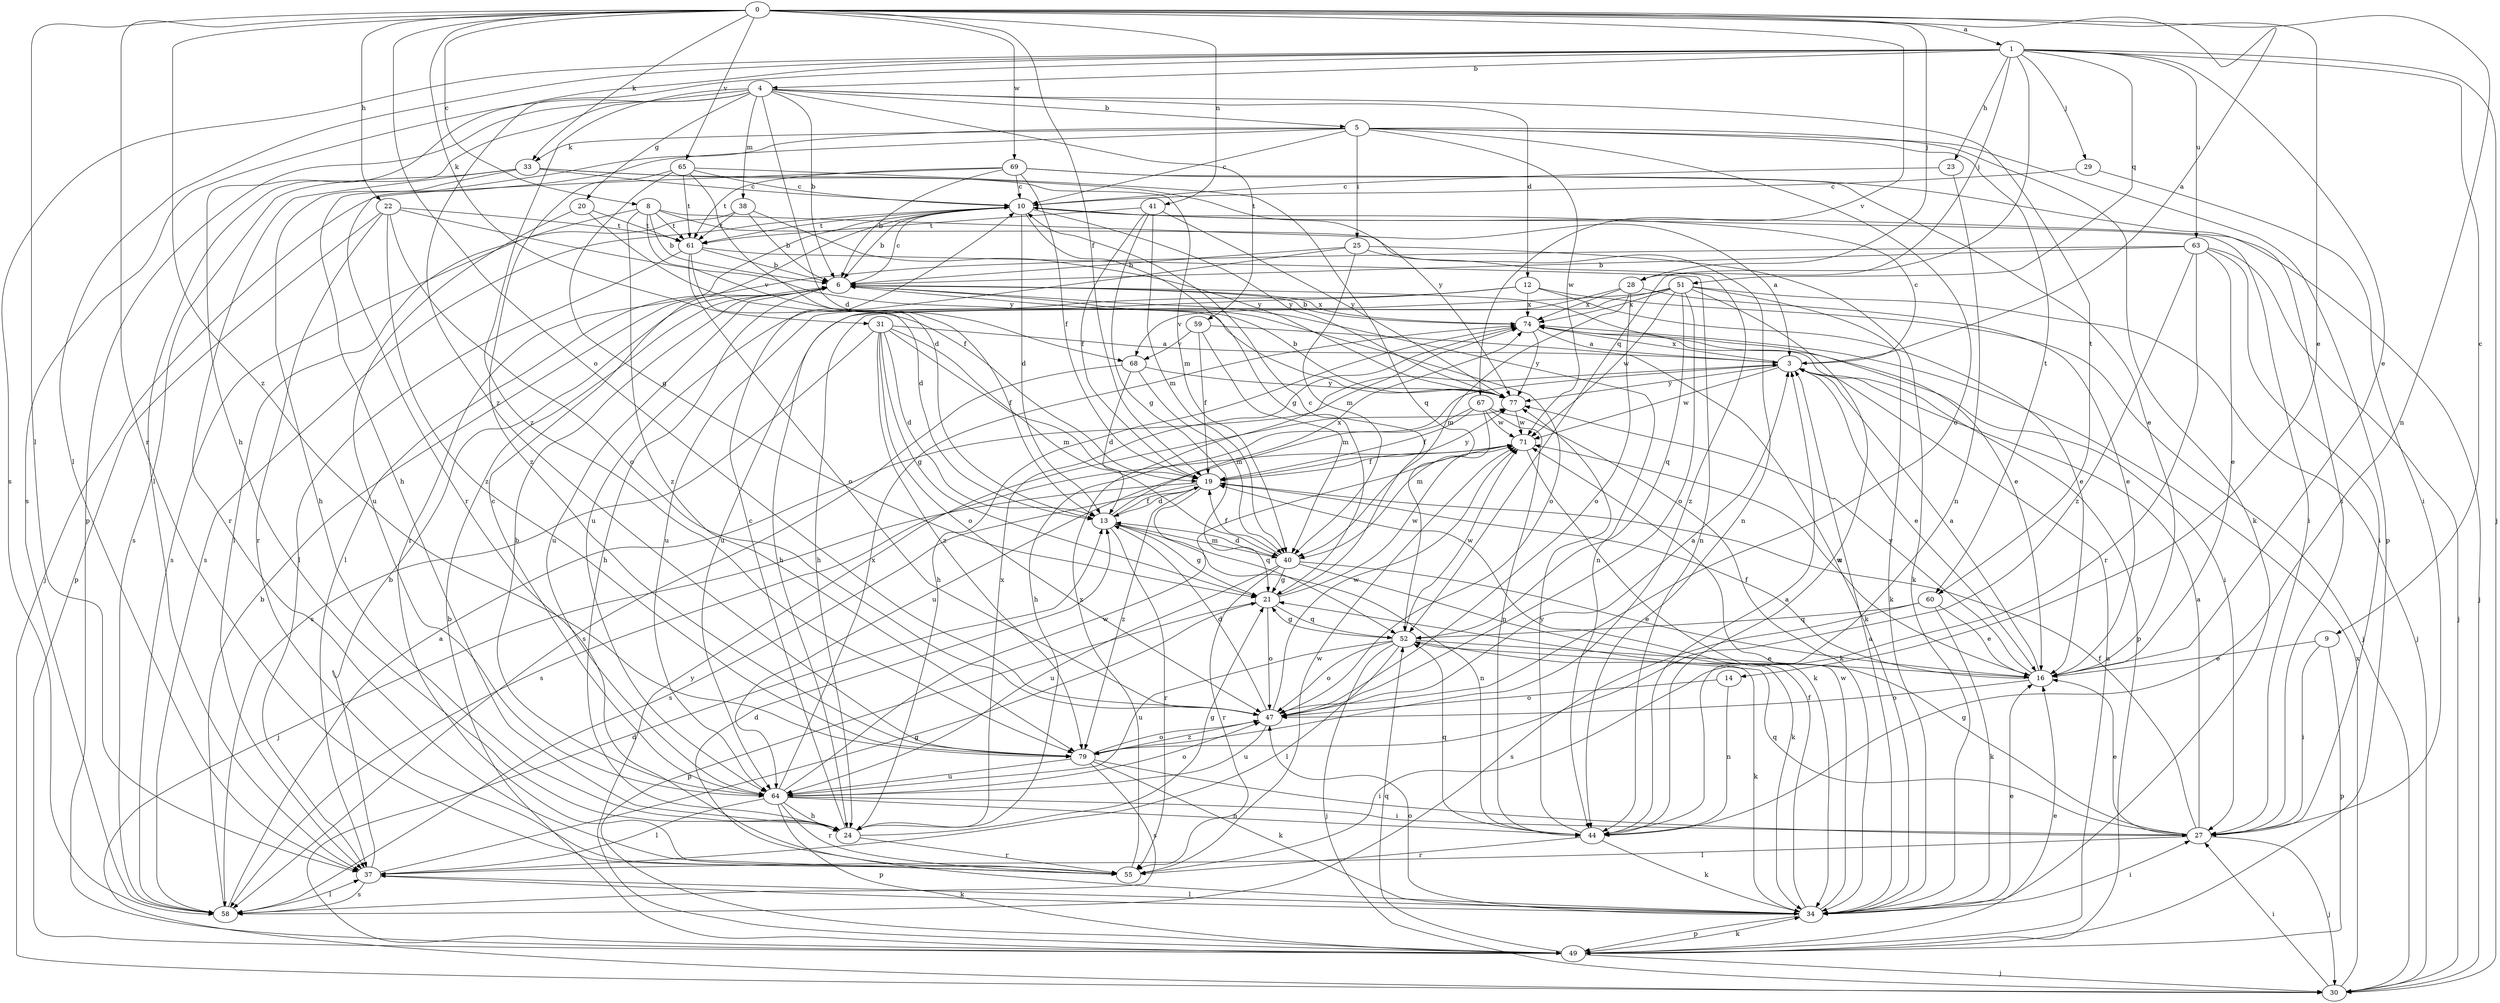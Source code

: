 strict digraph  {
0;
1;
3;
4;
5;
6;
8;
9;
10;
12;
13;
14;
16;
19;
20;
21;
22;
23;
24;
25;
27;
28;
29;
30;
31;
33;
34;
37;
38;
40;
41;
44;
47;
49;
51;
52;
55;
58;
59;
60;
61;
63;
64;
65;
67;
68;
69;
71;
74;
77;
79;
0 -> 1  [label=a];
0 -> 3  [label=a];
0 -> 8  [label=c];
0 -> 14  [label=e];
0 -> 19  [label=f];
0 -> 22  [label=h];
0 -> 28  [label=j];
0 -> 31  [label=k];
0 -> 33  [label=k];
0 -> 37  [label=l];
0 -> 41  [label=n];
0 -> 44  [label=n];
0 -> 47  [label=o];
0 -> 55  [label=r];
0 -> 65  [label=v];
0 -> 67  [label=v];
0 -> 69  [label=w];
0 -> 79  [label=z];
1 -> 4  [label=b];
1 -> 9  [label=c];
1 -> 16  [label=e];
1 -> 23  [label=h];
1 -> 24  [label=h];
1 -> 28  [label=j];
1 -> 29  [label=j];
1 -> 30  [label=j];
1 -> 37  [label=l];
1 -> 51  [label=q];
1 -> 52  [label=q];
1 -> 58  [label=s];
1 -> 63  [label=u];
1 -> 79  [label=z];
3 -> 10  [label=c];
3 -> 16  [label=e];
3 -> 24  [label=h];
3 -> 71  [label=w];
3 -> 74  [label=x];
3 -> 77  [label=y];
4 -> 5  [label=b];
4 -> 6  [label=b];
4 -> 12  [label=d];
4 -> 13  [label=d];
4 -> 20  [label=g];
4 -> 37  [label=l];
4 -> 38  [label=m];
4 -> 49  [label=p];
4 -> 58  [label=s];
4 -> 59  [label=t];
4 -> 60  [label=t];
4 -> 79  [label=z];
5 -> 10  [label=c];
5 -> 24  [label=h];
5 -> 25  [label=i];
5 -> 33  [label=k];
5 -> 34  [label=k];
5 -> 47  [label=o];
5 -> 49  [label=p];
5 -> 55  [label=r];
5 -> 60  [label=t];
5 -> 71  [label=w];
6 -> 10  [label=c];
6 -> 16  [label=e];
6 -> 24  [label=h];
6 -> 44  [label=n];
6 -> 47  [label=o];
6 -> 64  [label=u];
6 -> 74  [label=x];
8 -> 3  [label=a];
8 -> 6  [label=b];
8 -> 37  [label=l];
8 -> 44  [label=n];
8 -> 61  [label=t];
8 -> 68  [label=v];
8 -> 79  [label=z];
9 -> 16  [label=e];
9 -> 27  [label=i];
9 -> 49  [label=p];
10 -> 6  [label=b];
10 -> 13  [label=d];
10 -> 21  [label=g];
10 -> 27  [label=i];
10 -> 30  [label=j];
10 -> 55  [label=r];
10 -> 58  [label=s];
10 -> 61  [label=t];
10 -> 77  [label=y];
12 -> 16  [label=e];
12 -> 24  [label=h];
12 -> 30  [label=j];
12 -> 64  [label=u];
12 -> 74  [label=x];
13 -> 19  [label=f];
13 -> 21  [label=g];
13 -> 40  [label=m];
13 -> 44  [label=n];
13 -> 55  [label=r];
13 -> 74  [label=x];
14 -> 44  [label=n];
14 -> 47  [label=o];
16 -> 3  [label=a];
16 -> 19  [label=f];
16 -> 47  [label=o];
16 -> 71  [label=w];
16 -> 77  [label=y];
19 -> 13  [label=d];
19 -> 30  [label=j];
19 -> 52  [label=q];
19 -> 58  [label=s];
19 -> 77  [label=y];
19 -> 79  [label=z];
20 -> 19  [label=f];
20 -> 61  [label=t];
20 -> 64  [label=u];
21 -> 10  [label=c];
21 -> 47  [label=o];
21 -> 49  [label=p];
21 -> 52  [label=q];
21 -> 71  [label=w];
22 -> 47  [label=o];
22 -> 49  [label=p];
22 -> 55  [label=r];
22 -> 61  [label=t];
22 -> 77  [label=y];
22 -> 79  [label=z];
23 -> 10  [label=c];
23 -> 44  [label=n];
24 -> 10  [label=c];
24 -> 21  [label=g];
24 -> 55  [label=r];
24 -> 74  [label=x];
25 -> 6  [label=b];
25 -> 34  [label=k];
25 -> 40  [label=m];
25 -> 64  [label=u];
25 -> 79  [label=z];
27 -> 3  [label=a];
27 -> 16  [label=e];
27 -> 19  [label=f];
27 -> 21  [label=g];
27 -> 30  [label=j];
27 -> 37  [label=l];
27 -> 52  [label=q];
28 -> 16  [label=e];
28 -> 40  [label=m];
28 -> 47  [label=o];
28 -> 68  [label=v];
28 -> 74  [label=x];
29 -> 10  [label=c];
29 -> 27  [label=i];
30 -> 27  [label=i];
30 -> 74  [label=x];
31 -> 3  [label=a];
31 -> 13  [label=d];
31 -> 19  [label=f];
31 -> 21  [label=g];
31 -> 40  [label=m];
31 -> 47  [label=o];
31 -> 58  [label=s];
31 -> 79  [label=z];
33 -> 10  [label=c];
33 -> 24  [label=h];
33 -> 40  [label=m];
33 -> 55  [label=r];
33 -> 58  [label=s];
33 -> 77  [label=y];
34 -> 3  [label=a];
34 -> 13  [label=d];
34 -> 16  [label=e];
34 -> 19  [label=f];
34 -> 27  [label=i];
34 -> 37  [label=l];
34 -> 47  [label=o];
34 -> 49  [label=p];
34 -> 71  [label=w];
37 -> 6  [label=b];
37 -> 21  [label=g];
37 -> 34  [label=k];
37 -> 58  [label=s];
38 -> 6  [label=b];
38 -> 58  [label=s];
38 -> 61  [label=t];
38 -> 77  [label=y];
40 -> 13  [label=d];
40 -> 16  [label=e];
40 -> 19  [label=f];
40 -> 21  [label=g];
40 -> 34  [label=k];
40 -> 55  [label=r];
40 -> 64  [label=u];
41 -> 19  [label=f];
41 -> 21  [label=g];
41 -> 40  [label=m];
41 -> 61  [label=t];
41 -> 77  [label=y];
44 -> 3  [label=a];
44 -> 34  [label=k];
44 -> 52  [label=q];
44 -> 55  [label=r];
44 -> 77  [label=y];
47 -> 3  [label=a];
47 -> 13  [label=d];
47 -> 64  [label=u];
47 -> 71  [label=w];
47 -> 79  [label=z];
49 -> 3  [label=a];
49 -> 6  [label=b];
49 -> 13  [label=d];
49 -> 16  [label=e];
49 -> 30  [label=j];
49 -> 34  [label=k];
49 -> 52  [label=q];
49 -> 77  [label=y];
51 -> 24  [label=h];
51 -> 30  [label=j];
51 -> 34  [label=k];
51 -> 44  [label=n];
51 -> 47  [label=o];
51 -> 52  [label=q];
51 -> 64  [label=u];
51 -> 71  [label=w];
51 -> 74  [label=x];
52 -> 16  [label=e];
52 -> 21  [label=g];
52 -> 30  [label=j];
52 -> 34  [label=k];
52 -> 37  [label=l];
52 -> 47  [label=o];
52 -> 64  [label=u];
52 -> 71  [label=w];
55 -> 71  [label=w];
55 -> 74  [label=x];
58 -> 3  [label=a];
58 -> 6  [label=b];
58 -> 37  [label=l];
59 -> 19  [label=f];
59 -> 34  [label=k];
59 -> 40  [label=m];
59 -> 68  [label=v];
60 -> 16  [label=e];
60 -> 34  [label=k];
60 -> 52  [label=q];
60 -> 58  [label=s];
61 -> 6  [label=b];
61 -> 13  [label=d];
61 -> 37  [label=l];
61 -> 44  [label=n];
61 -> 47  [label=o];
63 -> 6  [label=b];
63 -> 16  [label=e];
63 -> 27  [label=i];
63 -> 30  [label=j];
63 -> 37  [label=l];
63 -> 55  [label=r];
63 -> 79  [label=z];
64 -> 6  [label=b];
64 -> 10  [label=c];
64 -> 24  [label=h];
64 -> 27  [label=i];
64 -> 37  [label=l];
64 -> 44  [label=n];
64 -> 47  [label=o];
64 -> 49  [label=p];
64 -> 55  [label=r];
64 -> 71  [label=w];
64 -> 74  [label=x];
65 -> 10  [label=c];
65 -> 13  [label=d];
65 -> 21  [label=g];
65 -> 52  [label=q];
65 -> 61  [label=t];
65 -> 79  [label=z];
67 -> 19  [label=f];
67 -> 34  [label=k];
67 -> 40  [label=m];
67 -> 44  [label=n];
67 -> 64  [label=u];
67 -> 71  [label=w];
68 -> 13  [label=d];
68 -> 40  [label=m];
68 -> 58  [label=s];
68 -> 77  [label=y];
69 -> 6  [label=b];
69 -> 10  [label=c];
69 -> 16  [label=e];
69 -> 19  [label=f];
69 -> 27  [label=i];
69 -> 30  [label=j];
69 -> 61  [label=t];
71 -> 19  [label=f];
71 -> 34  [label=k];
71 -> 58  [label=s];
74 -> 3  [label=a];
74 -> 6  [label=b];
74 -> 24  [label=h];
74 -> 27  [label=i];
74 -> 49  [label=p];
74 -> 77  [label=y];
77 -> 6  [label=b];
77 -> 71  [label=w];
79 -> 27  [label=i];
79 -> 34  [label=k];
79 -> 47  [label=o];
79 -> 58  [label=s];
79 -> 64  [label=u];
}
